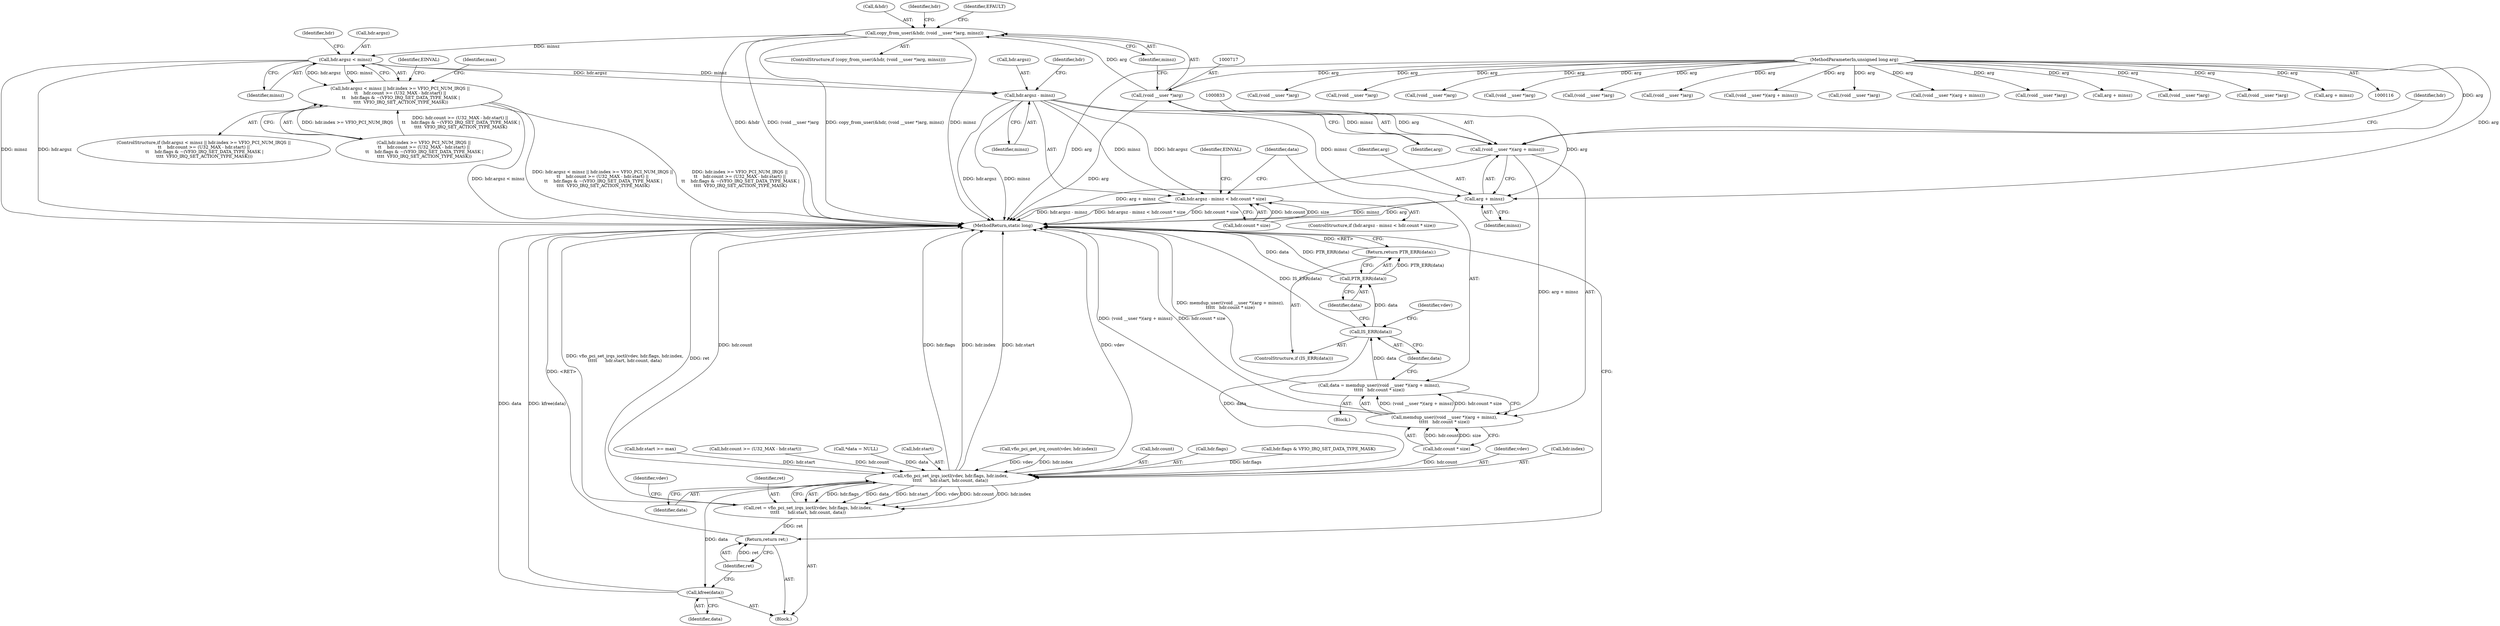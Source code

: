 digraph "0_linux_05692d7005a364add85c6e25a6c4447ce08f913a@API" {
"1000713" [label="(Call,copy_from_user(&hdr, (void __user *)arg, minsz))"];
"1000716" [label="(Call,(void __user *)arg)"];
"1000119" [label="(MethodParameterIn,unsigned long arg)"];
"1000725" [label="(Call,hdr.argsz < minsz)"];
"1000724" [label="(Call,hdr.argsz < minsz || hdr.index >= VFIO_PCI_NUM_IRQS ||\n\t\t    hdr.count >= (U32_MAX - hdr.start) ||\n \t\t    hdr.flags & ~(VFIO_IRQ_SET_DATA_TYPE_MASK |\n \t\t\t\t  VFIO_IRQ_SET_ACTION_TYPE_MASK))"];
"1000816" [label="(Call,hdr.argsz - minsz)"];
"1000815" [label="(Call,hdr.argsz - minsz < hdr.count * size)"];
"1000832" [label="(Call,(void __user *)(arg + minsz))"];
"1000831" [label="(Call,memdup_user((void __user *)(arg + minsz),\n\t\t\t\t\t   hdr.count * size))"];
"1000829" [label="(Call,data = memdup_user((void __user *)(arg + minsz),\n\t\t\t\t\t   hdr.count * size))"];
"1000843" [label="(Call,IS_ERR(data))"];
"1000846" [label="(Call,PTR_ERR(data))"];
"1000845" [label="(Return,return PTR_ERR(data);)"];
"1000855" [label="(Call,vfio_pci_set_irqs_ioctl(vdev, hdr.flags, hdr.index,\n\t\t\t\t\t      hdr.start, hdr.count, data))"];
"1000853" [label="(Call,ret = vfio_pci_set_irqs_ioctl(vdev, hdr.flags, hdr.index,\n\t\t\t\t\t      hdr.start, hdr.count, data))"];
"1000877" [label="(Return,return ret;)"];
"1000875" [label="(Call,kfree(data))"];
"1000834" [label="(Call,arg + minsz)"];
"1000716" [label="(Call,(void __user *)arg)"];
"1000866" [label="(Call,hdr.count)"];
"1000821" [label="(Call,hdr.count * size)"];
"1000839" [label="(Identifier,hdr)"];
"1000843" [label="(Call,IS_ERR(data))"];
"1000723" [label="(ControlStructure,if (hdr.argsz < minsz || hdr.index >= VFIO_PCI_NUM_IRQS ||\n\t\t    hdr.count >= (U32_MAX - hdr.start) ||\n \t\t    hdr.flags & ~(VFIO_IRQ_SET_DATA_TYPE_MASK |\n \t\t\t\t  VFIO_IRQ_SET_ACTION_TYPE_MASK)))"];
"1000814" [label="(ControlStructure,if (hdr.argsz - minsz < hdr.count * size))"];
"1000831" [label="(Call,memdup_user((void __user *)(arg + minsz),\n\t\t\t\t\t   hdr.count * size))"];
"1000817" [label="(Call,hdr.argsz)"];
"1000869" [label="(Identifier,data)"];
"1000846" [label="(Call,PTR_ERR(data))"];
"1000719" [label="(Identifier,minsz)"];
"1000725" [label="(Call,hdr.argsz < minsz)"];
"1000855" [label="(Call,vfio_pci_set_irqs_ioctl(vdev, hdr.flags, hdr.index,\n\t\t\t\t\t      hdr.start, hdr.count, data))"];
"1000714" [label="(Call,&hdr)"];
"1000609" [label="(Call,(void __user *)arg)"];
"1000857" [label="(Call,hdr.flags)"];
"1000784" [label="(Call,hdr.flags & VFIO_IRQ_SET_DATA_TYPE_MASK)"];
"1000686" [label="(Call,(void __user *)arg)"];
"1001122" [label="(Call,(void __user *)arg)"];
"1000700" [label="(Block,)"];
"1000136" [label="(Call,(void __user *)arg)"];
"1000718" [label="(Identifier,arg)"];
"1000873" [label="(Identifier,vdev)"];
"1000842" [label="(ControlStructure,if (IS_ERR(data)))"];
"1001380" [label="(MethodReturn,static long)"];
"1000832" [label="(Call,(void __user *)(arg + minsz))"];
"1000853" [label="(Call,ret = vfio_pci_set_irqs_ioctl(vdev, hdr.flags, hdr.index,\n\t\t\t\t\t      hdr.start, hdr.count, data))"];
"1001058" [label="(Call,(void __user *)arg)"];
"1000119" [label="(MethodParameterIn,unsigned long arg)"];
"1000856" [label="(Identifier,vdev)"];
"1000860" [label="(Call,hdr.index)"];
"1000589" [label="(Call,(void __user *)arg)"];
"1001074" [label="(Call,(void __user *)(arg + minsz))"];
"1000733" [label="(Identifier,hdr)"];
"1000876" [label="(Identifier,data)"];
"1000828" [label="(Identifier,EINVAL)"];
"1000823" [label="(Identifier,hdr)"];
"1000727" [label="(Identifier,hdr)"];
"1000759" [label="(Call,vfio_pci_get_irq_count(vdev, hdr.index))"];
"1000834" [label="(Call,arg + minsz)"];
"1000557" [label="(Call,(void __user *)arg)"];
"1001229" [label="(Call,(void __user *)(arg + minsz))"];
"1000212" [label="(Call,(void __user *)arg)"];
"1000758" [label="(Identifier,max)"];
"1000813" [label="(Block,)"];
"1001231" [label="(Call,arg + minsz)"];
"1000847" [label="(Identifier,data)"];
"1000854" [label="(Identifier,ret)"];
"1000815" [label="(Call,hdr.argsz - minsz < hdr.count * size)"];
"1000837" [label="(Call,hdr.count * size)"];
"1000877" [label="(Return,return ret;)"];
"1000820" [label="(Identifier,minsz)"];
"1000922" [label="(Call,(void __user *)arg)"];
"1000844" [label="(Identifier,data)"];
"1000712" [label="(ControlStructure,if (copy_from_user(&hdr, (void __user *)arg, minsz)))"];
"1000724" [label="(Call,hdr.argsz < minsz || hdr.index >= VFIO_PCI_NUM_IRQS ||\n\t\t    hdr.count >= (U32_MAX - hdr.start) ||\n \t\t    hdr.flags & ~(VFIO_IRQ_SET_DATA_TYPE_MASK |\n \t\t\t\t  VFIO_IRQ_SET_ACTION_TYPE_MASK))"];
"1000730" [label="(Call,hdr.index >= VFIO_PCI_NUM_IRQS ||\n\t\t    hdr.count >= (U32_MAX - hdr.start) ||\n \t\t    hdr.flags & ~(VFIO_IRQ_SET_DATA_TYPE_MASK |\n \t\t\t\t  VFIO_IRQ_SET_ACTION_TYPE_MASK))"];
"1000713" [label="(Call,copy_from_user(&hdr, (void __user *)arg, minsz))"];
"1000829" [label="(Call,data = memdup_user((void __user *)(arg + minsz),\n\t\t\t\t\t   hdr.count * size))"];
"1000766" [label="(Call,hdr.start >= max)"];
"1000875" [label="(Call,kfree(data))"];
"1000729" [label="(Identifier,minsz)"];
"1000737" [label="(Call,hdr.count >= (U32_MAX - hdr.start))"];
"1000704" [label="(Call,*data = NULL)"];
"1000756" [label="(Identifier,EINVAL)"];
"1000830" [label="(Identifier,data)"];
"1000851" [label="(Identifier,vdev)"];
"1000836" [label="(Identifier,minsz)"];
"1000845" [label="(Return,return PTR_ERR(data);)"];
"1000183" [label="(Call,(void __user *)arg)"];
"1000722" [label="(Identifier,EFAULT)"];
"1000835" [label="(Identifier,arg)"];
"1000878" [label="(Identifier,ret)"];
"1000816" [label="(Call,hdr.argsz - minsz)"];
"1000863" [label="(Call,hdr.start)"];
"1000726" [label="(Call,hdr.argsz)"];
"1001076" [label="(Call,arg + minsz)"];
"1000713" -> "1000712"  [label="AST: "];
"1000713" -> "1000719"  [label="CFG: "];
"1000714" -> "1000713"  [label="AST: "];
"1000716" -> "1000713"  [label="AST: "];
"1000719" -> "1000713"  [label="AST: "];
"1000722" -> "1000713"  [label="CFG: "];
"1000727" -> "1000713"  [label="CFG: "];
"1000713" -> "1001380"  [label="DDG: &hdr"];
"1000713" -> "1001380"  [label="DDG: (void __user *)arg"];
"1000713" -> "1001380"  [label="DDG: copy_from_user(&hdr, (void __user *)arg, minsz)"];
"1000713" -> "1001380"  [label="DDG: minsz"];
"1000716" -> "1000713"  [label="DDG: arg"];
"1000713" -> "1000725"  [label="DDG: minsz"];
"1000716" -> "1000718"  [label="CFG: "];
"1000717" -> "1000716"  [label="AST: "];
"1000718" -> "1000716"  [label="AST: "];
"1000719" -> "1000716"  [label="CFG: "];
"1000716" -> "1001380"  [label="DDG: arg"];
"1000119" -> "1000716"  [label="DDG: arg"];
"1000716" -> "1000832"  [label="DDG: arg"];
"1000716" -> "1000834"  [label="DDG: arg"];
"1000119" -> "1000116"  [label="AST: "];
"1000119" -> "1001380"  [label="DDG: arg"];
"1000119" -> "1000136"  [label="DDG: arg"];
"1000119" -> "1000183"  [label="DDG: arg"];
"1000119" -> "1000212"  [label="DDG: arg"];
"1000119" -> "1000557"  [label="DDG: arg"];
"1000119" -> "1000589"  [label="DDG: arg"];
"1000119" -> "1000609"  [label="DDG: arg"];
"1000119" -> "1000686"  [label="DDG: arg"];
"1000119" -> "1000832"  [label="DDG: arg"];
"1000119" -> "1000834"  [label="DDG: arg"];
"1000119" -> "1000922"  [label="DDG: arg"];
"1000119" -> "1001058"  [label="DDG: arg"];
"1000119" -> "1001074"  [label="DDG: arg"];
"1000119" -> "1001076"  [label="DDG: arg"];
"1000119" -> "1001122"  [label="DDG: arg"];
"1000119" -> "1001229"  [label="DDG: arg"];
"1000119" -> "1001231"  [label="DDG: arg"];
"1000725" -> "1000724"  [label="AST: "];
"1000725" -> "1000729"  [label="CFG: "];
"1000726" -> "1000725"  [label="AST: "];
"1000729" -> "1000725"  [label="AST: "];
"1000733" -> "1000725"  [label="CFG: "];
"1000724" -> "1000725"  [label="CFG: "];
"1000725" -> "1001380"  [label="DDG: minsz"];
"1000725" -> "1001380"  [label="DDG: hdr.argsz"];
"1000725" -> "1000724"  [label="DDG: hdr.argsz"];
"1000725" -> "1000724"  [label="DDG: minsz"];
"1000725" -> "1000816"  [label="DDG: hdr.argsz"];
"1000725" -> "1000816"  [label="DDG: minsz"];
"1000724" -> "1000723"  [label="AST: "];
"1000724" -> "1000730"  [label="CFG: "];
"1000730" -> "1000724"  [label="AST: "];
"1000756" -> "1000724"  [label="CFG: "];
"1000758" -> "1000724"  [label="CFG: "];
"1000724" -> "1001380"  [label="DDG: hdr.argsz < minsz || hdr.index >= VFIO_PCI_NUM_IRQS ||\n\t\t    hdr.count >= (U32_MAX - hdr.start) ||\n \t\t    hdr.flags & ~(VFIO_IRQ_SET_DATA_TYPE_MASK |\n \t\t\t\t  VFIO_IRQ_SET_ACTION_TYPE_MASK)"];
"1000724" -> "1001380"  [label="DDG: hdr.index >= VFIO_PCI_NUM_IRQS ||\n\t\t    hdr.count >= (U32_MAX - hdr.start) ||\n \t\t    hdr.flags & ~(VFIO_IRQ_SET_DATA_TYPE_MASK |\n \t\t\t\t  VFIO_IRQ_SET_ACTION_TYPE_MASK)"];
"1000724" -> "1001380"  [label="DDG: hdr.argsz < minsz"];
"1000730" -> "1000724"  [label="DDG: hdr.index >= VFIO_PCI_NUM_IRQS"];
"1000730" -> "1000724"  [label="DDG: hdr.count >= (U32_MAX - hdr.start) ||\n \t\t    hdr.flags & ~(VFIO_IRQ_SET_DATA_TYPE_MASK |\n \t\t\t\t  VFIO_IRQ_SET_ACTION_TYPE_MASK)"];
"1000816" -> "1000815"  [label="AST: "];
"1000816" -> "1000820"  [label="CFG: "];
"1000817" -> "1000816"  [label="AST: "];
"1000820" -> "1000816"  [label="AST: "];
"1000823" -> "1000816"  [label="CFG: "];
"1000816" -> "1001380"  [label="DDG: hdr.argsz"];
"1000816" -> "1001380"  [label="DDG: minsz"];
"1000816" -> "1000815"  [label="DDG: hdr.argsz"];
"1000816" -> "1000815"  [label="DDG: minsz"];
"1000816" -> "1000832"  [label="DDG: minsz"];
"1000816" -> "1000834"  [label="DDG: minsz"];
"1000815" -> "1000814"  [label="AST: "];
"1000815" -> "1000821"  [label="CFG: "];
"1000821" -> "1000815"  [label="AST: "];
"1000828" -> "1000815"  [label="CFG: "];
"1000830" -> "1000815"  [label="CFG: "];
"1000815" -> "1001380"  [label="DDG: hdr.argsz - minsz"];
"1000815" -> "1001380"  [label="DDG: hdr.argsz - minsz < hdr.count * size"];
"1000815" -> "1001380"  [label="DDG: hdr.count * size"];
"1000821" -> "1000815"  [label="DDG: hdr.count"];
"1000821" -> "1000815"  [label="DDG: size"];
"1000832" -> "1000831"  [label="AST: "];
"1000832" -> "1000834"  [label="CFG: "];
"1000833" -> "1000832"  [label="AST: "];
"1000834" -> "1000832"  [label="AST: "];
"1000839" -> "1000832"  [label="CFG: "];
"1000832" -> "1001380"  [label="DDG: arg + minsz"];
"1000832" -> "1000831"  [label="DDG: arg + minsz"];
"1000831" -> "1000829"  [label="AST: "];
"1000831" -> "1000837"  [label="CFG: "];
"1000837" -> "1000831"  [label="AST: "];
"1000829" -> "1000831"  [label="CFG: "];
"1000831" -> "1001380"  [label="DDG: (void __user *)(arg + minsz)"];
"1000831" -> "1001380"  [label="DDG: hdr.count * size"];
"1000831" -> "1000829"  [label="DDG: (void __user *)(arg + minsz)"];
"1000831" -> "1000829"  [label="DDG: hdr.count * size"];
"1000837" -> "1000831"  [label="DDG: hdr.count"];
"1000837" -> "1000831"  [label="DDG: size"];
"1000829" -> "1000813"  [label="AST: "];
"1000830" -> "1000829"  [label="AST: "];
"1000844" -> "1000829"  [label="CFG: "];
"1000829" -> "1001380"  [label="DDG: memdup_user((void __user *)(arg + minsz),\n\t\t\t\t\t   hdr.count * size)"];
"1000829" -> "1000843"  [label="DDG: data"];
"1000843" -> "1000842"  [label="AST: "];
"1000843" -> "1000844"  [label="CFG: "];
"1000844" -> "1000843"  [label="AST: "];
"1000847" -> "1000843"  [label="CFG: "];
"1000851" -> "1000843"  [label="CFG: "];
"1000843" -> "1001380"  [label="DDG: IS_ERR(data)"];
"1000843" -> "1000846"  [label="DDG: data"];
"1000843" -> "1000855"  [label="DDG: data"];
"1000846" -> "1000845"  [label="AST: "];
"1000846" -> "1000847"  [label="CFG: "];
"1000847" -> "1000846"  [label="AST: "];
"1000845" -> "1000846"  [label="CFG: "];
"1000846" -> "1001380"  [label="DDG: PTR_ERR(data)"];
"1000846" -> "1001380"  [label="DDG: data"];
"1000846" -> "1000845"  [label="DDG: PTR_ERR(data)"];
"1000845" -> "1000842"  [label="AST: "];
"1001380" -> "1000845"  [label="CFG: "];
"1000845" -> "1001380"  [label="DDG: <RET>"];
"1000855" -> "1000853"  [label="AST: "];
"1000855" -> "1000869"  [label="CFG: "];
"1000856" -> "1000855"  [label="AST: "];
"1000857" -> "1000855"  [label="AST: "];
"1000860" -> "1000855"  [label="AST: "];
"1000863" -> "1000855"  [label="AST: "];
"1000866" -> "1000855"  [label="AST: "];
"1000869" -> "1000855"  [label="AST: "];
"1000853" -> "1000855"  [label="CFG: "];
"1000855" -> "1001380"  [label="DDG: hdr.count"];
"1000855" -> "1001380"  [label="DDG: hdr.flags"];
"1000855" -> "1001380"  [label="DDG: hdr.index"];
"1000855" -> "1001380"  [label="DDG: hdr.start"];
"1000855" -> "1001380"  [label="DDG: vdev"];
"1000855" -> "1000853"  [label="DDG: hdr.flags"];
"1000855" -> "1000853"  [label="DDG: data"];
"1000855" -> "1000853"  [label="DDG: hdr.start"];
"1000855" -> "1000853"  [label="DDG: vdev"];
"1000855" -> "1000853"  [label="DDG: hdr.count"];
"1000855" -> "1000853"  [label="DDG: hdr.index"];
"1000759" -> "1000855"  [label="DDG: vdev"];
"1000759" -> "1000855"  [label="DDG: hdr.index"];
"1000784" -> "1000855"  [label="DDG: hdr.flags"];
"1000766" -> "1000855"  [label="DDG: hdr.start"];
"1000837" -> "1000855"  [label="DDG: hdr.count"];
"1000737" -> "1000855"  [label="DDG: hdr.count"];
"1000704" -> "1000855"  [label="DDG: data"];
"1000855" -> "1000875"  [label="DDG: data"];
"1000853" -> "1000700"  [label="AST: "];
"1000854" -> "1000853"  [label="AST: "];
"1000873" -> "1000853"  [label="CFG: "];
"1000853" -> "1001380"  [label="DDG: vfio_pci_set_irqs_ioctl(vdev, hdr.flags, hdr.index,\n\t\t\t\t\t      hdr.start, hdr.count, data)"];
"1000853" -> "1001380"  [label="DDG: ret"];
"1000853" -> "1000877"  [label="DDG: ret"];
"1000877" -> "1000700"  [label="AST: "];
"1000877" -> "1000878"  [label="CFG: "];
"1000878" -> "1000877"  [label="AST: "];
"1001380" -> "1000877"  [label="CFG: "];
"1000877" -> "1001380"  [label="DDG: <RET>"];
"1000878" -> "1000877"  [label="DDG: ret"];
"1000875" -> "1000700"  [label="AST: "];
"1000875" -> "1000876"  [label="CFG: "];
"1000876" -> "1000875"  [label="AST: "];
"1000878" -> "1000875"  [label="CFG: "];
"1000875" -> "1001380"  [label="DDG: data"];
"1000875" -> "1001380"  [label="DDG: kfree(data)"];
"1000834" -> "1000836"  [label="CFG: "];
"1000835" -> "1000834"  [label="AST: "];
"1000836" -> "1000834"  [label="AST: "];
"1000834" -> "1001380"  [label="DDG: arg"];
"1000834" -> "1001380"  [label="DDG: minsz"];
}
